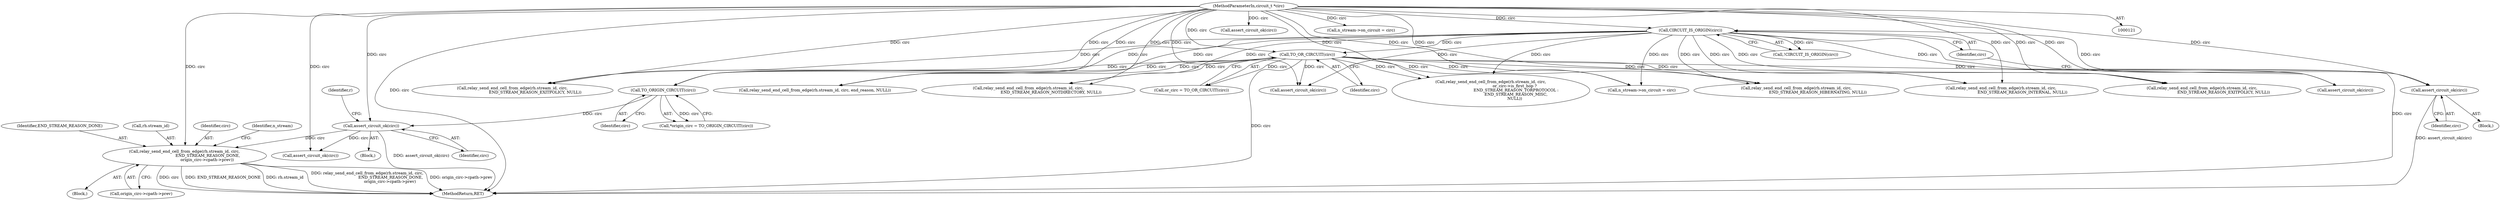 digraph "1_tor_79b59a2dfcb68897ee89d98587d09e55f07e68d7@API" {
"1000522" [label="(Call,relay_send_end_cell_from_edge(rh.stream_id, circ,\n                                     END_STREAM_REASON_DONE,\n                                    origin_circ->cpath->prev))"];
"1000501" [label="(Call,assert_circuit_ok(circ))"];
"1000470" [label="(Call,TO_ORIGIN_CIRCUIT(circ))"];
"1000157" [label="(Call,TO_OR_CIRCUIT(circ))"];
"1000153" [label="(Call,CIRCUIT_IS_ORIGIN(circ))"];
"1000149" [label="(Call,assert_circuit_ok(circ))"];
"1000123" [label="(MethodParameterIn,circuit_t *circ)"];
"1000150" [label="(Identifier,circ)"];
"1000697" [label="(MethodReturn,RET)"];
"1000329" [label="(Call,relay_send_end_cell_from_edge(rh.stream_id, circ,\n                                    END_STREAM_REASON_NOTDIRECTORY, NULL))"];
"1000692" [label="(Call,assert_circuit_ok(circ))"];
"1000153" [label="(Call,CIRCUIT_IS_ORIGIN(circ))"];
"1000226" [label="(Call,relay_send_end_cell_from_edge(rh.stream_id, circ, end_reason, NULL))"];
"1000124" [label="(Block,)"];
"1000466" [label="(Block,)"];
"1000154" [label="(Identifier,circ)"];
"1000579" [label="(Call,assert_circuit_ok(circ))"];
"1000158" [label="(Identifier,circ)"];
"1000189" [label="(Call,relay_send_end_cell_from_edge(rh.stream_id, circ,\n                                  END_STREAM_REASON_EXITPOLICY, NULL))"];
"1000398" [label="(Call,relay_send_end_cell_from_edge(rh.stream_id, circ,\n                                    END_STREAM_REASON_EXITPOLICY, NULL))"];
"1000526" [label="(Identifier,circ)"];
"1000522" [label="(Call,relay_send_end_cell_from_edge(rh.stream_id, circ,\n                                     END_STREAM_REASON_DONE,\n                                    origin_circ->cpath->prev))"];
"1000123" [label="(MethodParameterIn,circuit_t *circ)"];
"1000535" [label="(Identifier,n_stream)"];
"1000155" [label="(Call,or_circ = TO_OR_CIRCUIT(circ))"];
"1000569" [label="(Call,n_stream->on_circuit = circ)"];
"1000369" [label="(Call,relay_send_end_cell_from_edge(rh.stream_id, circ,\n                                  END_STREAM_REASON_INTERNAL, NULL))"];
"1000502" [label="(Identifier,circ)"];
"1000501" [label="(Call,assert_circuit_ok(circ))"];
"1000548" [label="(Call,assert_circuit_ok(circ))"];
"1000527" [label="(Identifier,END_STREAM_REASON_DONE)"];
"1000157" [label="(Call,TO_OR_CIRCUIT(circ))"];
"1000673" [label="(Call,assert_circuit_ok(circ))"];
"1000528" [label="(Call,origin_circ->cpath->prev)"];
"1000523" [label="(Call,rh.stream_id)"];
"1000614" [label="(Call,relay_send_end_cell_from_edge(rh.stream_id, circ,\n                                  END_STREAM_REASON_HIBERNATING, NULL))"];
"1000513" [label="(Block,)"];
"1000149" [label="(Call,assert_circuit_ok(circ))"];
"1000470" [label="(Call,TO_ORIGIN_CIRCUIT(circ))"];
"1000294" [label="(Call,relay_send_end_cell_from_edge(rh.stream_id, circ,\n                                      or_circ->is_first_hop ?\n                                        END_STREAM_REASON_TORPROTOCOL :\n                                        END_STREAM_REASON_MISC,\n                                      NULL))"];
"1000505" [label="(Identifier,r)"];
"1000626" [label="(Call,n_stream->on_circuit = circ)"];
"1000468" [label="(Call,*origin_circ = TO_ORIGIN_CIRCUIT(circ))"];
"1000471" [label="(Identifier,circ)"];
"1000152" [label="(Call,!CIRCUIT_IS_ORIGIN(circ))"];
"1000522" -> "1000513"  [label="AST: "];
"1000522" -> "1000528"  [label="CFG: "];
"1000523" -> "1000522"  [label="AST: "];
"1000526" -> "1000522"  [label="AST: "];
"1000527" -> "1000522"  [label="AST: "];
"1000528" -> "1000522"  [label="AST: "];
"1000535" -> "1000522"  [label="CFG: "];
"1000522" -> "1000697"  [label="DDG: relay_send_end_cell_from_edge(rh.stream_id, circ,\n                                     END_STREAM_REASON_DONE,\n                                    origin_circ->cpath->prev)"];
"1000522" -> "1000697"  [label="DDG: origin_circ->cpath->prev"];
"1000522" -> "1000697"  [label="DDG: circ"];
"1000522" -> "1000697"  [label="DDG: END_STREAM_REASON_DONE"];
"1000522" -> "1000697"  [label="DDG: rh.stream_id"];
"1000501" -> "1000522"  [label="DDG: circ"];
"1000123" -> "1000522"  [label="DDG: circ"];
"1000501" -> "1000466"  [label="AST: "];
"1000501" -> "1000502"  [label="CFG: "];
"1000502" -> "1000501"  [label="AST: "];
"1000505" -> "1000501"  [label="CFG: "];
"1000501" -> "1000697"  [label="DDG: assert_circuit_ok(circ)"];
"1000470" -> "1000501"  [label="DDG: circ"];
"1000123" -> "1000501"  [label="DDG: circ"];
"1000501" -> "1000548"  [label="DDG: circ"];
"1000470" -> "1000468"  [label="AST: "];
"1000470" -> "1000471"  [label="CFG: "];
"1000471" -> "1000470"  [label="AST: "];
"1000468" -> "1000470"  [label="CFG: "];
"1000470" -> "1000468"  [label="DDG: circ"];
"1000157" -> "1000470"  [label="DDG: circ"];
"1000153" -> "1000470"  [label="DDG: circ"];
"1000123" -> "1000470"  [label="DDG: circ"];
"1000157" -> "1000155"  [label="AST: "];
"1000157" -> "1000158"  [label="CFG: "];
"1000158" -> "1000157"  [label="AST: "];
"1000155" -> "1000157"  [label="CFG: "];
"1000157" -> "1000697"  [label="DDG: circ"];
"1000157" -> "1000155"  [label="DDG: circ"];
"1000153" -> "1000157"  [label="DDG: circ"];
"1000123" -> "1000157"  [label="DDG: circ"];
"1000157" -> "1000189"  [label="DDG: circ"];
"1000157" -> "1000226"  [label="DDG: circ"];
"1000157" -> "1000294"  [label="DDG: circ"];
"1000157" -> "1000329"  [label="DDG: circ"];
"1000157" -> "1000369"  [label="DDG: circ"];
"1000157" -> "1000398"  [label="DDG: circ"];
"1000157" -> "1000614"  [label="DDG: circ"];
"1000157" -> "1000626"  [label="DDG: circ"];
"1000157" -> "1000673"  [label="DDG: circ"];
"1000157" -> "1000692"  [label="DDG: circ"];
"1000153" -> "1000152"  [label="AST: "];
"1000153" -> "1000154"  [label="CFG: "];
"1000154" -> "1000153"  [label="AST: "];
"1000152" -> "1000153"  [label="CFG: "];
"1000153" -> "1000697"  [label="DDG: circ"];
"1000153" -> "1000152"  [label="DDG: circ"];
"1000149" -> "1000153"  [label="DDG: circ"];
"1000123" -> "1000153"  [label="DDG: circ"];
"1000153" -> "1000189"  [label="DDG: circ"];
"1000153" -> "1000226"  [label="DDG: circ"];
"1000153" -> "1000294"  [label="DDG: circ"];
"1000153" -> "1000329"  [label="DDG: circ"];
"1000153" -> "1000369"  [label="DDG: circ"];
"1000153" -> "1000398"  [label="DDG: circ"];
"1000153" -> "1000614"  [label="DDG: circ"];
"1000153" -> "1000626"  [label="DDG: circ"];
"1000153" -> "1000673"  [label="DDG: circ"];
"1000153" -> "1000692"  [label="DDG: circ"];
"1000149" -> "1000124"  [label="AST: "];
"1000149" -> "1000150"  [label="CFG: "];
"1000150" -> "1000149"  [label="AST: "];
"1000154" -> "1000149"  [label="CFG: "];
"1000149" -> "1000697"  [label="DDG: assert_circuit_ok(circ)"];
"1000123" -> "1000149"  [label="DDG: circ"];
"1000123" -> "1000121"  [label="AST: "];
"1000123" -> "1000697"  [label="DDG: circ"];
"1000123" -> "1000189"  [label="DDG: circ"];
"1000123" -> "1000226"  [label="DDG: circ"];
"1000123" -> "1000294"  [label="DDG: circ"];
"1000123" -> "1000329"  [label="DDG: circ"];
"1000123" -> "1000369"  [label="DDG: circ"];
"1000123" -> "1000398"  [label="DDG: circ"];
"1000123" -> "1000548"  [label="DDG: circ"];
"1000123" -> "1000569"  [label="DDG: circ"];
"1000123" -> "1000579"  [label="DDG: circ"];
"1000123" -> "1000614"  [label="DDG: circ"];
"1000123" -> "1000626"  [label="DDG: circ"];
"1000123" -> "1000673"  [label="DDG: circ"];
"1000123" -> "1000692"  [label="DDG: circ"];
}
